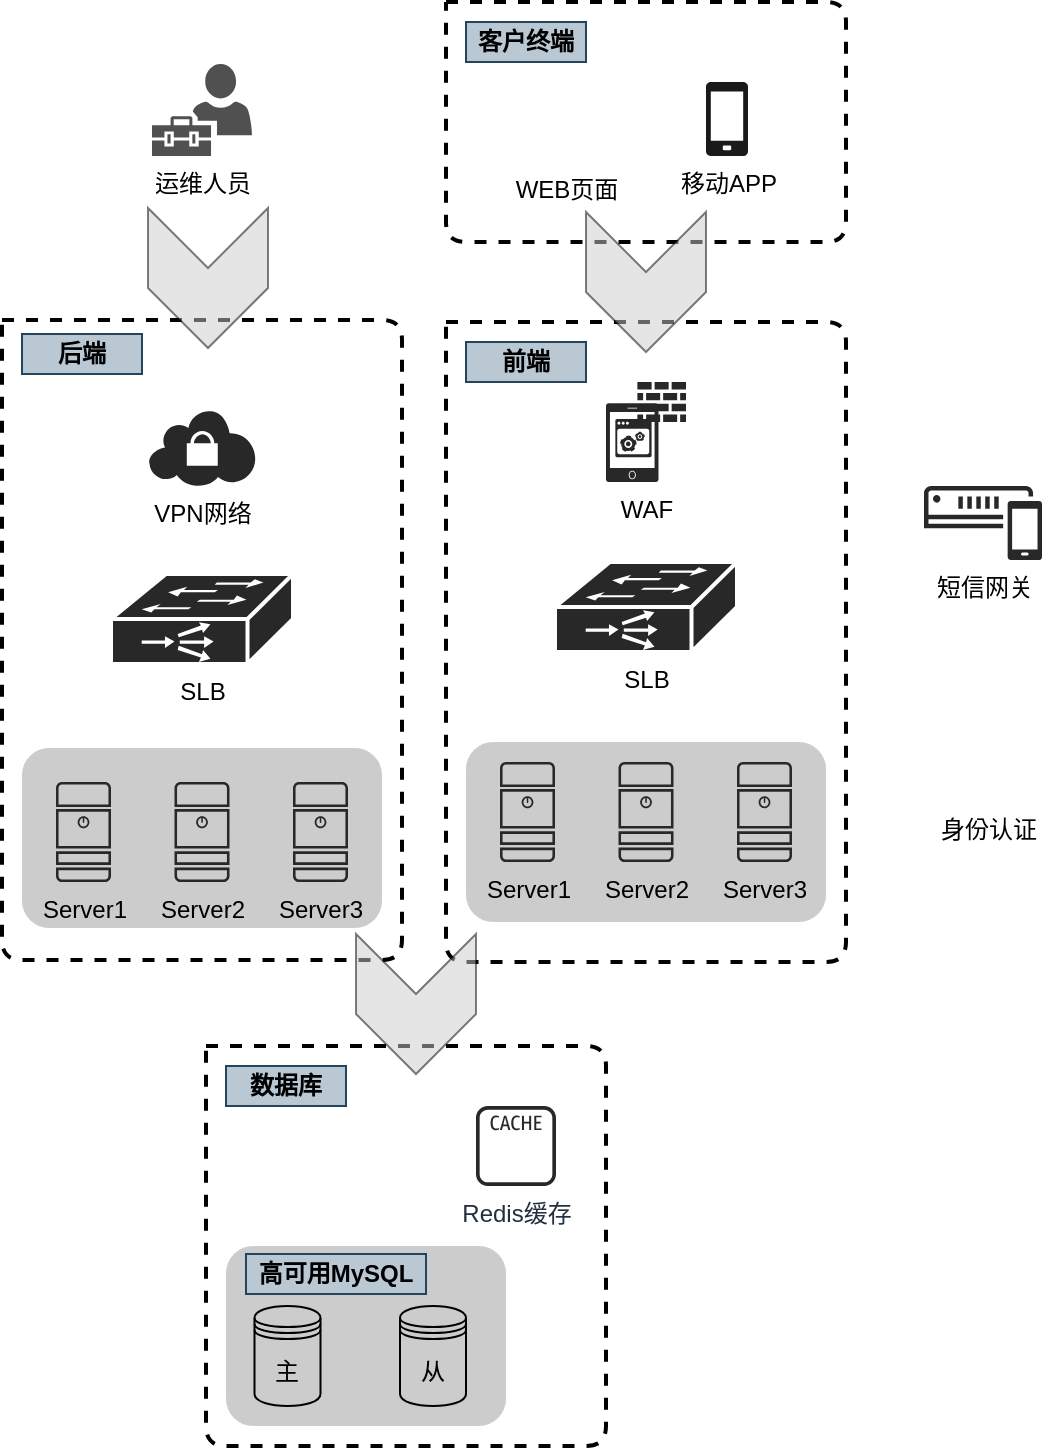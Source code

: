 <mxfile version="13.4.6" type="github">
  <diagram id="Evo9VvHP7VUjuqkq6gIX" name="Page-1">
    <mxGraphModel dx="1422" dy="762" grid="0" gridSize="10" guides="1" tooltips="1" connect="1" arrows="1" fold="1" page="0" pageScale="1" pageWidth="827" pageHeight="1169" math="0" shadow="0">
      <root>
        <mxCell id="0" />
        <mxCell id="1" parent="0" />
        <mxCell id="Z8GrqbCu6CrSlu00cr9A-26" value="" style="rounded=1;whiteSpace=wrap;html=1;fillColor=#CCCCCC;strokeColor=none;" vertex="1" parent="1">
          <mxGeometry x="250" y="490" width="180" height="90" as="geometry" />
        </mxCell>
        <mxCell id="Z8GrqbCu6CrSlu00cr9A-23" value="" style="rounded=1;whiteSpace=wrap;html=1;strokeColor=none;fillColor=#CCCCCC;" vertex="1" parent="1">
          <mxGeometry x="130" y="742" width="140" height="90" as="geometry" />
        </mxCell>
        <mxCell id="Z8GrqbCu6CrSlu00cr9A-2" value="WEB页面" style="shape=image;html=1;verticalAlign=top;verticalLabelPosition=bottom;labelBackgroundColor=#ffffff;imageAspect=0;aspect=fixed;image=https://cdn1.iconfinder.com/data/icons/amenities-outline-ii/48/_computer-128.png" vertex="1" parent="1">
          <mxGeometry x="280" y="160" width="40" height="40" as="geometry" />
        </mxCell>
        <mxCell id="Z8GrqbCu6CrSlu00cr9A-3" value="移动APP" style="pointerEvents=1;shadow=0;dashed=0;html=1;strokeColor=none;labelPosition=center;verticalLabelPosition=bottom;verticalAlign=top;outlineConnect=0;align=center;shape=mxgraph.office.devices.cell_phone_generic;fillColor=#1A1A1A;" vertex="1" parent="1">
          <mxGeometry x="370" y="160" width="21" height="37" as="geometry" />
        </mxCell>
        <mxCell id="Z8GrqbCu6CrSlu00cr9A-4" value="" style="endArrow=none;dashed=1;html=1;strokeWidth=2;" edge="1" parent="1">
          <mxGeometry width="50" height="50" relative="1" as="geometry">
            <mxPoint x="240" y="120" as="sourcePoint" />
            <mxPoint x="240" y="120" as="targetPoint" />
            <Array as="points">
              <mxPoint x="440" y="120" />
              <mxPoint x="440" y="240" />
              <mxPoint x="240" y="240" />
            </Array>
          </mxGeometry>
        </mxCell>
        <mxCell id="Z8GrqbCu6CrSlu00cr9A-5" value="客户终端" style="text;html=1;strokeColor=#23445d;fillColor=#bac8d3;align=center;verticalAlign=middle;whiteSpace=wrap;rounded=0;fontStyle=1" vertex="1" parent="1">
          <mxGeometry x="250" y="130" width="60" height="20" as="geometry" />
        </mxCell>
        <mxCell id="Z8GrqbCu6CrSlu00cr9A-6" value="" style="endArrow=none;dashed=1;html=1;strokeWidth=2;" edge="1" parent="1">
          <mxGeometry width="50" height="50" relative="1" as="geometry">
            <mxPoint x="240" y="280" as="sourcePoint" />
            <mxPoint x="240" y="280" as="targetPoint" />
            <Array as="points">
              <mxPoint x="440" y="280" />
              <mxPoint x="440" y="600" />
              <mxPoint x="240" y="600" />
            </Array>
          </mxGeometry>
        </mxCell>
        <mxCell id="Z8GrqbCu6CrSlu00cr9A-7" value="WAF" style="verticalLabelPosition=bottom;html=1;fillColor=#282828;strokeColor=none;verticalAlign=top;pointerEvents=1;align=center;shape=mxgraph.cisco_safe.security_icons.waf;" vertex="1" parent="1">
          <mxGeometry x="320" y="310" width="40" height="50" as="geometry" />
        </mxCell>
        <mxCell id="Z8GrqbCu6CrSlu00cr9A-10" value="" style="html=1;shadow=0;dashed=0;align=center;verticalAlign=middle;shape=mxgraph.arrows2.arrow;dy=0;dx=30;notch=30;rotation=90;fillColor=#CCCCCC;opacity=50;" vertex="1" parent="1">
          <mxGeometry x="305" y="230" width="70" height="60" as="geometry" />
        </mxCell>
        <mxCell id="Z8GrqbCu6CrSlu00cr9A-11" value="SLB" style="shape=mxgraph.cisco.misc.ios_slb;html=1;dashed=0;strokeColor=#ffffff;strokeWidth=2;verticalLabelPosition=bottom;verticalAlign=top;fillColor=#282828;" vertex="1" parent="1">
          <mxGeometry x="294.5" y="400" width="91" height="45" as="geometry" />
        </mxCell>
        <mxCell id="Z8GrqbCu6CrSlu00cr9A-12" value="Server1" style="points=[[0.015,0.015,0],[0.985,0.015,0],[0.985,0.985,0],[0.015,0.985,0],[0.25,0,0],[0.5,0,0],[0.75,0,0],[1,0.25,0],[1,0.5,0],[1,0.75,0],[0.75,1,0],[0.5,1,0],[0.25,1,0],[0,0.75,0],[0,0.5,0],[0,0.25,0]];verticalLabelPosition=bottom;html=1;verticalAlign=top;aspect=fixed;align=center;pointerEvents=1;shape=mxgraph.cisco19.server;strokeColor=none;fillColor=#282828;" vertex="1" parent="1">
          <mxGeometry x="267" y="500" width="27.5" height="50" as="geometry" />
        </mxCell>
        <mxCell id="Z8GrqbCu6CrSlu00cr9A-13" value="Server2" style="points=[[0.015,0.015,0],[0.985,0.015,0],[0.985,0.985,0],[0.015,0.985,0],[0.25,0,0],[0.5,0,0],[0.75,0,0],[1,0.25,0],[1,0.5,0],[1,0.75,0],[0.75,1,0],[0.5,1,0],[0.25,1,0],[0,0.75,0],[0,0.5,0],[0,0.25,0]];verticalLabelPosition=bottom;html=1;verticalAlign=top;aspect=fixed;align=center;pointerEvents=1;shape=mxgraph.cisco19.server;strokeColor=none;fillColor=#282828;" vertex="1" parent="1">
          <mxGeometry x="326.25" y="500" width="27.5" height="50" as="geometry" />
        </mxCell>
        <mxCell id="Z8GrqbCu6CrSlu00cr9A-14" value="Server3" style="points=[[0.015,0.015,0],[0.985,0.015,0],[0.985,0.985,0],[0.015,0.985,0],[0.25,0,0],[0.5,0,0],[0.75,0,0],[1,0.25,0],[1,0.5,0],[1,0.75,0],[0.75,1,0],[0.5,1,0],[0.25,1,0],[0,0.75,0],[0,0.5,0],[0,0.25,0]];verticalLabelPosition=bottom;html=1;verticalAlign=top;aspect=fixed;align=center;pointerEvents=1;shape=mxgraph.cisco19.server;strokeColor=none;fillColor=#282828;" vertex="1" parent="1">
          <mxGeometry x="385.5" y="500" width="27.5" height="50" as="geometry" />
        </mxCell>
        <mxCell id="Z8GrqbCu6CrSlu00cr9A-15" value="前端" style="text;html=1;strokeColor=#23445d;fillColor=#bac8d3;align=center;verticalAlign=middle;whiteSpace=wrap;rounded=0;fontStyle=1" vertex="1" parent="1">
          <mxGeometry x="250" y="290" width="60" height="20" as="geometry" />
        </mxCell>
        <mxCell id="Z8GrqbCu6CrSlu00cr9A-16" value="" style="endArrow=none;dashed=1;html=1;strokeWidth=2;" edge="1" parent="1">
          <mxGeometry width="50" height="50" relative="1" as="geometry">
            <mxPoint x="120" y="642" as="sourcePoint" />
            <mxPoint x="120" y="642" as="targetPoint" />
            <Array as="points">
              <mxPoint x="320" y="642" />
              <mxPoint x="320" y="842" />
              <mxPoint x="120" y="842" />
            </Array>
          </mxGeometry>
        </mxCell>
        <mxCell id="Z8GrqbCu6CrSlu00cr9A-17" value="数据库" style="text;html=1;strokeColor=#23445d;fillColor=#bac8d3;align=center;verticalAlign=middle;whiteSpace=wrap;rounded=0;fontStyle=1" vertex="1" parent="1">
          <mxGeometry x="130" y="652" width="60" height="20" as="geometry" />
        </mxCell>
        <mxCell id="Z8GrqbCu6CrSlu00cr9A-18" value="Redis缓存" style="outlineConnect=0;fontColor=#232F3E;gradientColor=none;strokeColor=none;dashed=0;verticalLabelPosition=bottom;verticalAlign=top;align=center;html=1;fontSize=12;fontStyle=0;aspect=fixed;pointerEvents=1;shape=mxgraph.aws4.cache_node;fillColor=#282828;" vertex="1" parent="1">
          <mxGeometry x="255" y="672" width="40" height="40" as="geometry" />
        </mxCell>
        <mxCell id="Z8GrqbCu6CrSlu00cr9A-20" value="主" style="shape=datastore;whiteSpace=wrap;html=1;fillColor=none;" vertex="1" parent="1">
          <mxGeometry x="144.25" y="772" width="33" height="50" as="geometry" />
        </mxCell>
        <mxCell id="Z8GrqbCu6CrSlu00cr9A-21" value="从" style="shape=datastore;whiteSpace=wrap;html=1;fillColor=none;" vertex="1" parent="1">
          <mxGeometry x="217" y="772" width="33" height="50" as="geometry" />
        </mxCell>
        <mxCell id="Z8GrqbCu6CrSlu00cr9A-24" value="高可用MySQL" style="text;html=1;strokeColor=#23445d;fillColor=#bac8d3;align=center;verticalAlign=middle;whiteSpace=wrap;rounded=0;fontStyle=1" vertex="1" parent="1">
          <mxGeometry x="140" y="746" width="90" height="20" as="geometry" />
        </mxCell>
        <mxCell id="Z8GrqbCu6CrSlu00cr9A-27" value="" style="endArrow=none;dashed=1;html=1;strokeWidth=2;" edge="1" parent="1">
          <mxGeometry width="50" height="50" relative="1" as="geometry">
            <mxPoint x="18" y="279" as="sourcePoint" />
            <mxPoint x="18" y="279" as="targetPoint" />
            <Array as="points">
              <mxPoint x="218" y="279" />
              <mxPoint x="218" y="599" />
              <mxPoint x="18" y="599" />
            </Array>
          </mxGeometry>
        </mxCell>
        <mxCell id="Z8GrqbCu6CrSlu00cr9A-28" value="后端" style="text;html=1;strokeColor=#23445d;fillColor=#bac8d3;align=center;verticalAlign=middle;whiteSpace=wrap;rounded=0;fontStyle=1" vertex="1" parent="1">
          <mxGeometry x="28" y="286" width="60" height="20" as="geometry" />
        </mxCell>
        <mxCell id="Z8GrqbCu6CrSlu00cr9A-29" value="运维人员" style="pointerEvents=1;shadow=0;dashed=0;html=1;strokeColor=none;labelPosition=center;verticalLabelPosition=bottom;verticalAlign=top;align=center;fillColor=#505050;shape=mxgraph.mscae.intune.user_management" vertex="1" parent="1">
          <mxGeometry x="93" y="151" width="50" height="46" as="geometry" />
        </mxCell>
        <mxCell id="Z8GrqbCu6CrSlu00cr9A-37" value="VPN网络" style="shadow=0;dashed=0;html=1;strokeColor=none;labelPosition=center;verticalLabelPosition=bottom;verticalAlign=top;align=center;outlineConnect=0;shape=mxgraph.veeam.vpn;fillColor=#282828;" vertex="1" parent="1">
          <mxGeometry x="91" y="324" width="54" height="38" as="geometry" />
        </mxCell>
        <mxCell id="Z8GrqbCu6CrSlu00cr9A-38" value="SLB" style="shape=mxgraph.cisco.misc.ios_slb;html=1;dashed=0;strokeColor=#ffffff;strokeWidth=2;verticalLabelPosition=bottom;verticalAlign=top;fillColor=#282828;" vertex="1" parent="1">
          <mxGeometry x="72.5" y="406" width="91" height="45" as="geometry" />
        </mxCell>
        <mxCell id="Z8GrqbCu6CrSlu00cr9A-39" value="" style="rounded=1;whiteSpace=wrap;html=1;fillColor=#CCCCCC;strokeColor=none;" vertex="1" parent="1">
          <mxGeometry x="28" y="493" width="180" height="90" as="geometry" />
        </mxCell>
        <mxCell id="Z8GrqbCu6CrSlu00cr9A-41" value="Server1" style="points=[[0.015,0.015,0],[0.985,0.015,0],[0.985,0.985,0],[0.015,0.985,0],[0.25,0,0],[0.5,0,0],[0.75,0,0],[1,0.25,0],[1,0.5,0],[1,0.75,0],[0.75,1,0],[0.5,1,0],[0.25,1,0],[0,0.75,0],[0,0.5,0],[0,0.25,0]];verticalLabelPosition=bottom;html=1;verticalAlign=top;aspect=fixed;align=center;pointerEvents=1;shape=mxgraph.cisco19.server;strokeColor=none;fillColor=#282828;" vertex="1" parent="1">
          <mxGeometry x="45" y="510" width="27.5" height="50" as="geometry" />
        </mxCell>
        <mxCell id="Z8GrqbCu6CrSlu00cr9A-42" value="Server2" style="points=[[0.015,0.015,0],[0.985,0.015,0],[0.985,0.985,0],[0.015,0.985,0],[0.25,0,0],[0.5,0,0],[0.75,0,0],[1,0.25,0],[1,0.5,0],[1,0.75,0],[0.75,1,0],[0.5,1,0],[0.25,1,0],[0,0.75,0],[0,0.5,0],[0,0.25,0]];verticalLabelPosition=bottom;html=1;verticalAlign=top;aspect=fixed;align=center;pointerEvents=1;shape=mxgraph.cisco19.server;strokeColor=none;fillColor=#282828;" vertex="1" parent="1">
          <mxGeometry x="104.25" y="510" width="27.5" height="50" as="geometry" />
        </mxCell>
        <mxCell id="Z8GrqbCu6CrSlu00cr9A-43" value="Server3" style="points=[[0.015,0.015,0],[0.985,0.015,0],[0.985,0.985,0],[0.015,0.985,0],[0.25,0,0],[0.5,0,0],[0.75,0,0],[1,0.25,0],[1,0.5,0],[1,0.75,0],[0.75,1,0],[0.5,1,0],[0.25,1,0],[0,0.75,0],[0,0.5,0],[0,0.25,0]];verticalLabelPosition=bottom;html=1;verticalAlign=top;aspect=fixed;align=center;pointerEvents=1;shape=mxgraph.cisco19.server;strokeColor=none;fillColor=#282828;" vertex="1" parent="1">
          <mxGeometry x="163.5" y="510" width="27.5" height="50" as="geometry" />
        </mxCell>
        <mxCell id="Z8GrqbCu6CrSlu00cr9A-44" value="" style="html=1;shadow=0;dashed=0;align=center;verticalAlign=middle;shape=mxgraph.arrows2.arrow;dy=0;dx=30;notch=30;rotation=90;fillColor=#CCCCCC;opacity=50;" vertex="1" parent="1">
          <mxGeometry x="86" y="228" width="70" height="60" as="geometry" />
        </mxCell>
        <mxCell id="Z8GrqbCu6CrSlu00cr9A-45" value="" style="html=1;shadow=0;dashed=0;align=center;verticalAlign=middle;shape=mxgraph.arrows2.arrow;dy=0;dx=30;notch=30;rotation=90;fillColor=#CCCCCC;opacity=50;" vertex="1" parent="1">
          <mxGeometry x="190" y="591" width="70" height="60" as="geometry" />
        </mxCell>
        <mxCell id="Z8GrqbCu6CrSlu00cr9A-46" value="短信网关" style="pointerEvents=1;shadow=0;dashed=0;html=1;strokeColor=none;labelPosition=center;verticalLabelPosition=bottom;verticalAlign=top;outlineConnect=0;align=center;shape=mxgraph.office.communications.sms_gateway;fillColor=#282828;" vertex="1" parent="1">
          <mxGeometry x="479" y="362" width="59" height="37" as="geometry" />
        </mxCell>
        <mxCell id="Z8GrqbCu6CrSlu00cr9A-48" value="身份认证" style="shape=image;html=1;verticalAlign=top;verticalLabelPosition=bottom;labelBackgroundColor=#ffffff;imageAspect=0;aspect=fixed;image=https://cdn2.iconfinder.com/data/icons/essential-web-4/50/contact-person-id-identity-badge-128.png;fillColor=#282828;" vertex="1" parent="1">
          <mxGeometry x="479" y="457" width="63" height="63" as="geometry" />
        </mxCell>
      </root>
    </mxGraphModel>
  </diagram>
</mxfile>
